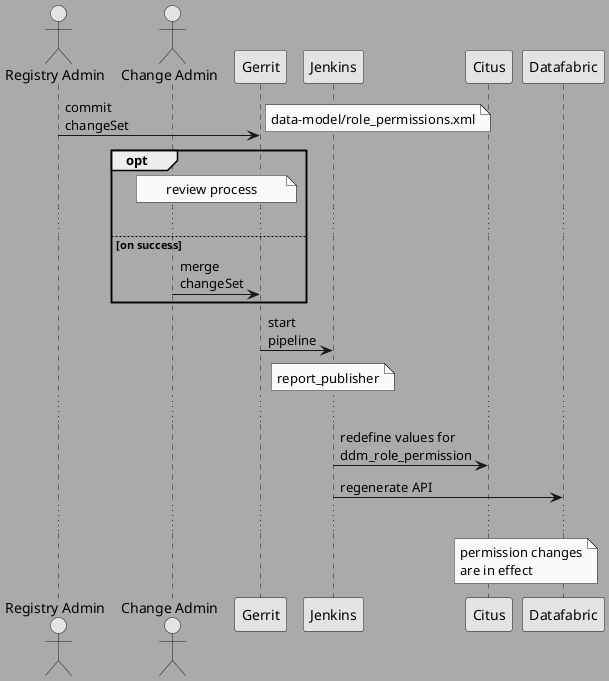 @startuml
skinparam monochrome true
skinparam backgroundColor #aaaaaa

Actor "Registry Admin" as RegAdmin
Actor "Change Admin" as ChAdmin
participant Gerrit

RegAdmin -> Gerrit: commit\nchangeSet
note right: data-model/role_permissions.xml
opt
note over ChAdmin, Gerrit: review process
...
else on success
ChAdmin -> Gerrit: merge\nchangeSet

end
Gerrit -> Jenkins: start\npipeline
note over Jenkins: report_publisher
...
Jenkins -> Citus: redefine values for\nddm_role_permission
Jenkins -> Datafabric: regenerate API
...
note over Citus,Datafabric:permission changes\nare in effect

@enduml